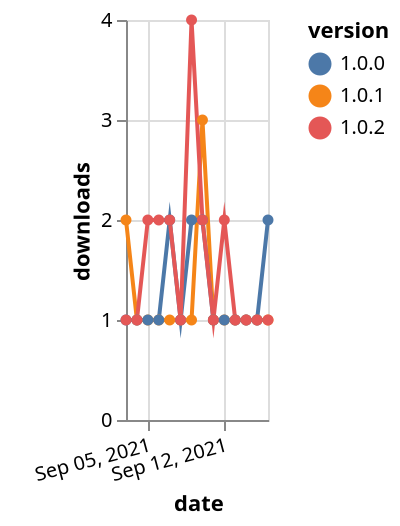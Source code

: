 {"$schema": "https://vega.github.io/schema/vega-lite/v5.json", "description": "A simple bar chart with embedded data.", "data": {"values": [{"date": "2021-09-03", "total": 212, "delta": 2, "version": "1.0.1"}, {"date": "2021-09-04", "total": 213, "delta": 1, "version": "1.0.1"}, {"date": "2021-09-05", "total": 214, "delta": 1, "version": "1.0.1"}, {"date": "2021-09-06", "total": 215, "delta": 1, "version": "1.0.1"}, {"date": "2021-09-07", "total": 216, "delta": 1, "version": "1.0.1"}, {"date": "2021-09-08", "total": 217, "delta": 1, "version": "1.0.1"}, {"date": "2021-09-09", "total": 218, "delta": 1, "version": "1.0.1"}, {"date": "2021-09-10", "total": 221, "delta": 3, "version": "1.0.1"}, {"date": "2021-09-11", "total": 222, "delta": 1, "version": "1.0.1"}, {"date": "2021-09-12", "total": 223, "delta": 1, "version": "1.0.1"}, {"date": "2021-09-13", "total": 224, "delta": 1, "version": "1.0.1"}, {"date": "2021-09-14", "total": 225, "delta": 1, "version": "1.0.1"}, {"date": "2021-09-15", "total": 226, "delta": 1, "version": "1.0.1"}, {"date": "2021-09-16", "total": 227, "delta": 1, "version": "1.0.1"}, {"date": "2021-09-03", "total": 166, "delta": 1, "version": "1.0.0"}, {"date": "2021-09-04", "total": 167, "delta": 1, "version": "1.0.0"}, {"date": "2021-09-05", "total": 168, "delta": 1, "version": "1.0.0"}, {"date": "2021-09-06", "total": 169, "delta": 1, "version": "1.0.0"}, {"date": "2021-09-07", "total": 171, "delta": 2, "version": "1.0.0"}, {"date": "2021-09-08", "total": 172, "delta": 1, "version": "1.0.0"}, {"date": "2021-09-09", "total": 174, "delta": 2, "version": "1.0.0"}, {"date": "2021-09-10", "total": 176, "delta": 2, "version": "1.0.0"}, {"date": "2021-09-11", "total": 177, "delta": 1, "version": "1.0.0"}, {"date": "2021-09-12", "total": 178, "delta": 1, "version": "1.0.0"}, {"date": "2021-09-13", "total": 179, "delta": 1, "version": "1.0.0"}, {"date": "2021-09-14", "total": 180, "delta": 1, "version": "1.0.0"}, {"date": "2021-09-15", "total": 181, "delta": 1, "version": "1.0.0"}, {"date": "2021-09-16", "total": 183, "delta": 2, "version": "1.0.0"}, {"date": "2021-09-03", "total": 167, "delta": 1, "version": "1.0.2"}, {"date": "2021-09-04", "total": 168, "delta": 1, "version": "1.0.2"}, {"date": "2021-09-05", "total": 170, "delta": 2, "version": "1.0.2"}, {"date": "2021-09-06", "total": 172, "delta": 2, "version": "1.0.2"}, {"date": "2021-09-07", "total": 174, "delta": 2, "version": "1.0.2"}, {"date": "2021-09-08", "total": 175, "delta": 1, "version": "1.0.2"}, {"date": "2021-09-09", "total": 179, "delta": 4, "version": "1.0.2"}, {"date": "2021-09-10", "total": 181, "delta": 2, "version": "1.0.2"}, {"date": "2021-09-11", "total": 182, "delta": 1, "version": "1.0.2"}, {"date": "2021-09-12", "total": 184, "delta": 2, "version": "1.0.2"}, {"date": "2021-09-13", "total": 185, "delta": 1, "version": "1.0.2"}, {"date": "2021-09-14", "total": 186, "delta": 1, "version": "1.0.2"}, {"date": "2021-09-15", "total": 187, "delta": 1, "version": "1.0.2"}, {"date": "2021-09-16", "total": 188, "delta": 1, "version": "1.0.2"}]}, "width": "container", "mark": {"type": "line", "point": {"filled": true}}, "encoding": {"x": {"field": "date", "type": "temporal", "timeUnit": "yearmonthdate", "title": "date", "axis": {"labelAngle": -15}}, "y": {"field": "delta", "type": "quantitative", "title": "downloads"}, "color": {"field": "version", "type": "nominal"}, "tooltip": {"field": "delta"}}}